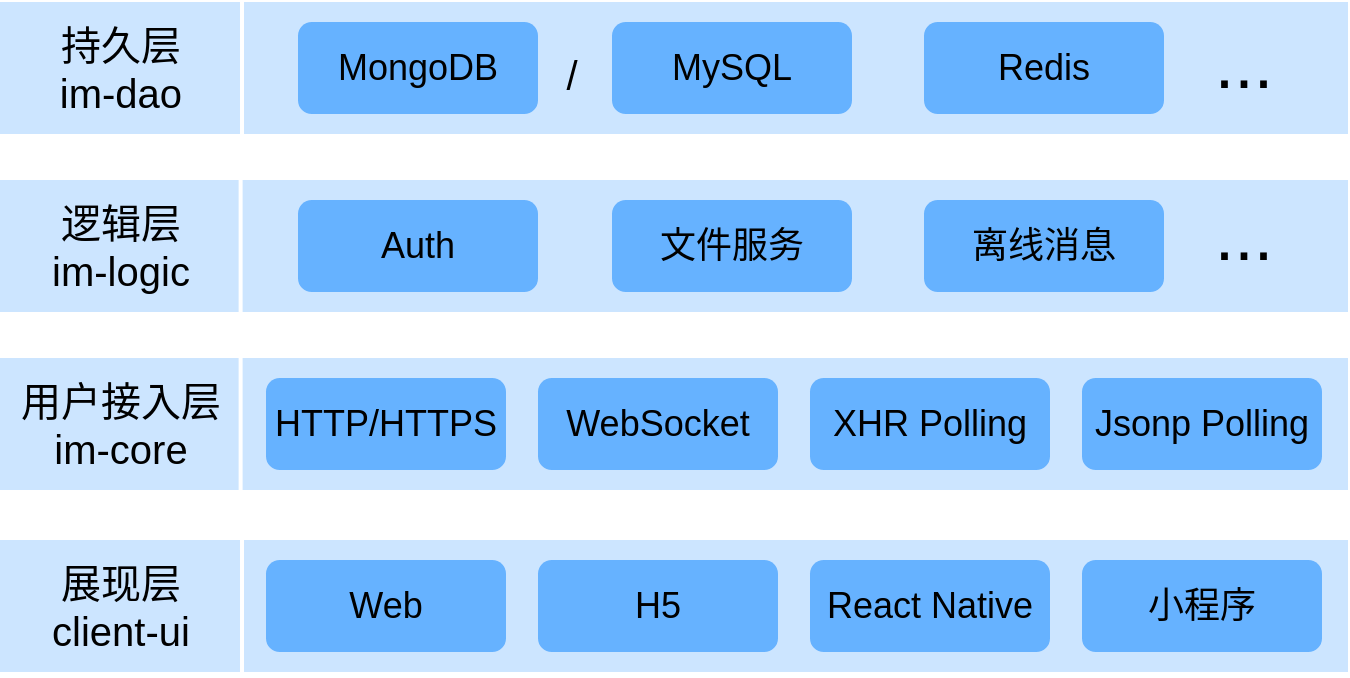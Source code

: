 <mxfile version="14.0.1" type="github">
  <diagram id="F2XBWaNLU_-66Md75Upn" name="第 1 页">
    <mxGraphModel dx="1382" dy="637" grid="0" gridSize="10" guides="1" tooltips="1" connect="1" arrows="1" fold="1" page="0" pageScale="1" pageWidth="827" pageHeight="1169" math="0" shadow="0">
      <root>
        <mxCell id="0" />
        <mxCell id="1" parent="0" />
        <mxCell id="e5jivorowSEiUz4GTDmi-2" value="" style="rounded=0;whiteSpace=wrap;html=1;sketch=0;strokeColor=none;fillColor=#CCE5FF;fontSize=18;" vertex="1" parent="1">
          <mxGeometry x="-279" y="314" width="674" height="66" as="geometry" />
        </mxCell>
        <mxCell id="e5jivorowSEiUz4GTDmi-1" value="Web" style="rounded=1;whiteSpace=wrap;html=1;sketch=0;strokeColor=none;fillColor=#66B2FF;fontSize=18;" vertex="1" parent="1">
          <mxGeometry x="-146" y="324" width="120" height="46" as="geometry" />
        </mxCell>
        <mxCell id="e5jivorowSEiUz4GTDmi-7" value="H5" style="rounded=1;whiteSpace=wrap;html=1;sketch=0;strokeColor=none;fillColor=#66B2FF;fontSize=18;" vertex="1" parent="1">
          <mxGeometry x="-10" y="324" width="120" height="46" as="geometry" />
        </mxCell>
        <mxCell id="e5jivorowSEiUz4GTDmi-8" value="React Native" style="rounded=1;whiteSpace=wrap;html=1;sketch=0;strokeColor=none;fillColor=#66B2FF;fontSize=18;" vertex="1" parent="1">
          <mxGeometry x="126" y="324" width="120" height="46" as="geometry" />
        </mxCell>
        <mxCell id="e5jivorowSEiUz4GTDmi-12" value="" style="rounded=0;whiteSpace=wrap;html=1;sketch=0;strokeColor=none;fillColor=#CCE5FF;fontSize=18;" vertex="1" parent="1">
          <mxGeometry x="-279" y="223" width="674" height="66" as="geometry" />
        </mxCell>
        <mxCell id="e5jivorowSEiUz4GTDmi-13" value="HTTP/HTTPS" style="rounded=1;whiteSpace=wrap;html=1;sketch=0;strokeColor=none;fillColor=#66B2FF;fontSize=18;" vertex="1" parent="1">
          <mxGeometry x="-146" y="233" width="120" height="46" as="geometry" />
        </mxCell>
        <mxCell id="e5jivorowSEiUz4GTDmi-14" value="XHR Polling" style="rounded=1;whiteSpace=wrap;html=1;sketch=0;strokeColor=none;fillColor=#66B2FF;fontSize=18;" vertex="1" parent="1">
          <mxGeometry x="126" y="233" width="120" height="46" as="geometry" />
        </mxCell>
        <mxCell id="e5jivorowSEiUz4GTDmi-15" value="Jsonp Polling" style="rounded=1;whiteSpace=wrap;html=1;sketch=0;strokeColor=none;fillColor=#66B2FF;fontSize=18;" vertex="1" parent="1">
          <mxGeometry x="262" y="233" width="120" height="46" as="geometry" />
        </mxCell>
        <mxCell id="e5jivorowSEiUz4GTDmi-16" value="" style="rounded=0;whiteSpace=wrap;html=1;sketch=0;strokeColor=none;fillColor=#CCE5FF;fontSize=18;" vertex="1" parent="1">
          <mxGeometry x="-279" y="134" width="674" height="66" as="geometry" />
        </mxCell>
        <mxCell id="e5jivorowSEiUz4GTDmi-17" value="Auth" style="rounded=1;whiteSpace=wrap;html=1;sketch=0;strokeColor=none;fillColor=#66B2FF;fontSize=18;" vertex="1" parent="1">
          <mxGeometry x="-130" y="144" width="120" height="46" as="geometry" />
        </mxCell>
        <mxCell id="e5jivorowSEiUz4GTDmi-18" value="文件服务" style="rounded=1;whiteSpace=wrap;html=1;sketch=0;strokeColor=none;fillColor=#66B2FF;fontSize=18;" vertex="1" parent="1">
          <mxGeometry x="27" y="144" width="120" height="46" as="geometry" />
        </mxCell>
        <mxCell id="e5jivorowSEiUz4GTDmi-20" value="" style="rounded=0;whiteSpace=wrap;html=1;sketch=0;strokeColor=none;fillColor=#CCE5FF;fontSize=18;" vertex="1" parent="1">
          <mxGeometry x="-279" y="45" width="674" height="66" as="geometry" />
        </mxCell>
        <mxCell id="e5jivorowSEiUz4GTDmi-21" value="Redis" style="rounded=1;whiteSpace=wrap;html=1;sketch=0;strokeColor=none;fillColor=#66B2FF;fontSize=18;" vertex="1" parent="1">
          <mxGeometry x="183" y="55" width="120" height="46" as="geometry" />
        </mxCell>
        <mxCell id="e5jivorowSEiUz4GTDmi-22" value="MongoDB" style="rounded=1;whiteSpace=wrap;html=1;sketch=0;strokeColor=none;fillColor=#66B2FF;fontSize=18;" vertex="1" parent="1">
          <mxGeometry x="-130" y="55" width="120" height="46" as="geometry" />
        </mxCell>
        <mxCell id="e5jivorowSEiUz4GTDmi-23" value="..." style="text;html=1;strokeColor=none;fillColor=none;align=center;verticalAlign=middle;whiteSpace=wrap;rounded=0;sketch=0;fontSize=35;" vertex="1" parent="1">
          <mxGeometry x="323" y="65" width="40" height="20" as="geometry" />
        </mxCell>
        <mxCell id="e5jivorowSEiUz4GTDmi-24" value="WebSocket" style="rounded=1;whiteSpace=wrap;html=1;sketch=0;strokeColor=none;fillColor=#66B2FF;fontSize=18;" vertex="1" parent="1">
          <mxGeometry x="-10" y="233" width="120" height="46" as="geometry" />
        </mxCell>
        <mxCell id="e5jivorowSEiUz4GTDmi-27" value="离线消息" style="rounded=1;whiteSpace=wrap;html=1;sketch=0;strokeColor=none;fillColor=#66B2FF;fontSize=18;" vertex="1" parent="1">
          <mxGeometry x="183" y="144" width="120" height="46" as="geometry" />
        </mxCell>
        <mxCell id="e5jivorowSEiUz4GTDmi-29" value="..." style="text;html=1;strokeColor=none;fillColor=none;align=center;verticalAlign=middle;whiteSpace=wrap;rounded=0;sketch=0;fontSize=35;" vertex="1" parent="1">
          <mxGeometry x="323" y="151" width="40" height="20" as="geometry" />
        </mxCell>
        <mxCell id="e5jivorowSEiUz4GTDmi-32" value="小程序" style="rounded=1;whiteSpace=wrap;html=1;sketch=0;strokeColor=none;fillColor=#66B2FF;fontSize=18;" vertex="1" parent="1">
          <mxGeometry x="262" y="324" width="120" height="46" as="geometry" />
        </mxCell>
        <mxCell id="e5jivorowSEiUz4GTDmi-33" value="用户接入层&lt;br&gt;im-core" style="text;html=1;strokeColor=none;fillColor=none;align=center;verticalAlign=middle;whiteSpace=wrap;rounded=0;sketch=0;fontSize=20;" vertex="1" parent="1">
          <mxGeometry x="-279" y="229.5" width="121" height="53" as="geometry" />
        </mxCell>
        <mxCell id="e5jivorowSEiUz4GTDmi-34" value="持久层&lt;br&gt;im-dao" style="text;html=1;strokeColor=none;fillColor=none;align=center;verticalAlign=middle;whiteSpace=wrap;rounded=0;sketch=0;fontSize=20;" vertex="1" parent="1">
          <mxGeometry x="-279" y="51.5" width="121" height="53" as="geometry" />
        </mxCell>
        <mxCell id="e5jivorowSEiUz4GTDmi-35" value="展现层&lt;br&gt;client-ui" style="text;html=1;strokeColor=none;fillColor=none;align=center;verticalAlign=middle;whiteSpace=wrap;rounded=0;sketch=0;fontSize=20;" vertex="1" parent="1">
          <mxGeometry x="-279" y="320.5" width="121" height="53" as="geometry" />
        </mxCell>
        <mxCell id="e5jivorowSEiUz4GTDmi-36" value="逻辑层&lt;br&gt;im-logic" style="text;html=1;strokeColor=none;fillColor=none;align=center;verticalAlign=middle;whiteSpace=wrap;rounded=0;sketch=0;fontSize=20;" vertex="1" parent="1">
          <mxGeometry x="-279" y="140.5" width="121" height="53" as="geometry" />
        </mxCell>
        <mxCell id="e5jivorowSEiUz4GTDmi-37" value="MySQL" style="rounded=1;whiteSpace=wrap;html=1;sketch=0;strokeColor=none;fillColor=#66B2FF;fontSize=18;" vertex="1" parent="1">
          <mxGeometry x="27" y="55" width="120" height="46" as="geometry" />
        </mxCell>
        <mxCell id="e5jivorowSEiUz4GTDmi-38" value="" style="endArrow=none;html=1;fontSize=20;strokeWidth=2;strokeColor=#FFFFFF;" edge="1" parent="1">
          <mxGeometry width="50" height="50" relative="1" as="geometry">
            <mxPoint x="-158.69" y="289" as="sourcePoint" />
            <mxPoint x="-158.69" y="223" as="targetPoint" />
          </mxGeometry>
        </mxCell>
        <mxCell id="e5jivorowSEiUz4GTDmi-39" value="" style="endArrow=none;html=1;fontSize=20;strokeWidth=2;strokeColor=#FFFFFF;" edge="1" parent="1">
          <mxGeometry width="50" height="50" relative="1" as="geometry">
            <mxPoint x="-158" y="111" as="sourcePoint" />
            <mxPoint x="-158" y="45" as="targetPoint" />
          </mxGeometry>
        </mxCell>
        <mxCell id="e5jivorowSEiUz4GTDmi-40" value="" style="endArrow=none;html=1;fontSize=20;strokeWidth=2;strokeColor=#FFFFFF;" edge="1" parent="1">
          <mxGeometry width="50" height="50" relative="1" as="geometry">
            <mxPoint x="-158" y="380" as="sourcePoint" />
            <mxPoint x="-158" y="314" as="targetPoint" />
          </mxGeometry>
        </mxCell>
        <mxCell id="e5jivorowSEiUz4GTDmi-41" value="" style="endArrow=none;html=1;fontSize=20;strokeWidth=2;strokeColor=#FFFFFF;" edge="1" parent="1">
          <mxGeometry width="50" height="50" relative="1" as="geometry">
            <mxPoint x="-158.69" y="200" as="sourcePoint" />
            <mxPoint x="-158.69" y="134" as="targetPoint" />
          </mxGeometry>
        </mxCell>
        <mxCell id="e5jivorowSEiUz4GTDmi-42" value="/" style="text;html=1;strokeColor=none;fillColor=none;align=center;verticalAlign=middle;whiteSpace=wrap;rounded=0;sketch=0;fontSize=20;" vertex="1" parent="1">
          <mxGeometry x="-13" y="71" width="40" height="20" as="geometry" />
        </mxCell>
      </root>
    </mxGraphModel>
  </diagram>
</mxfile>
